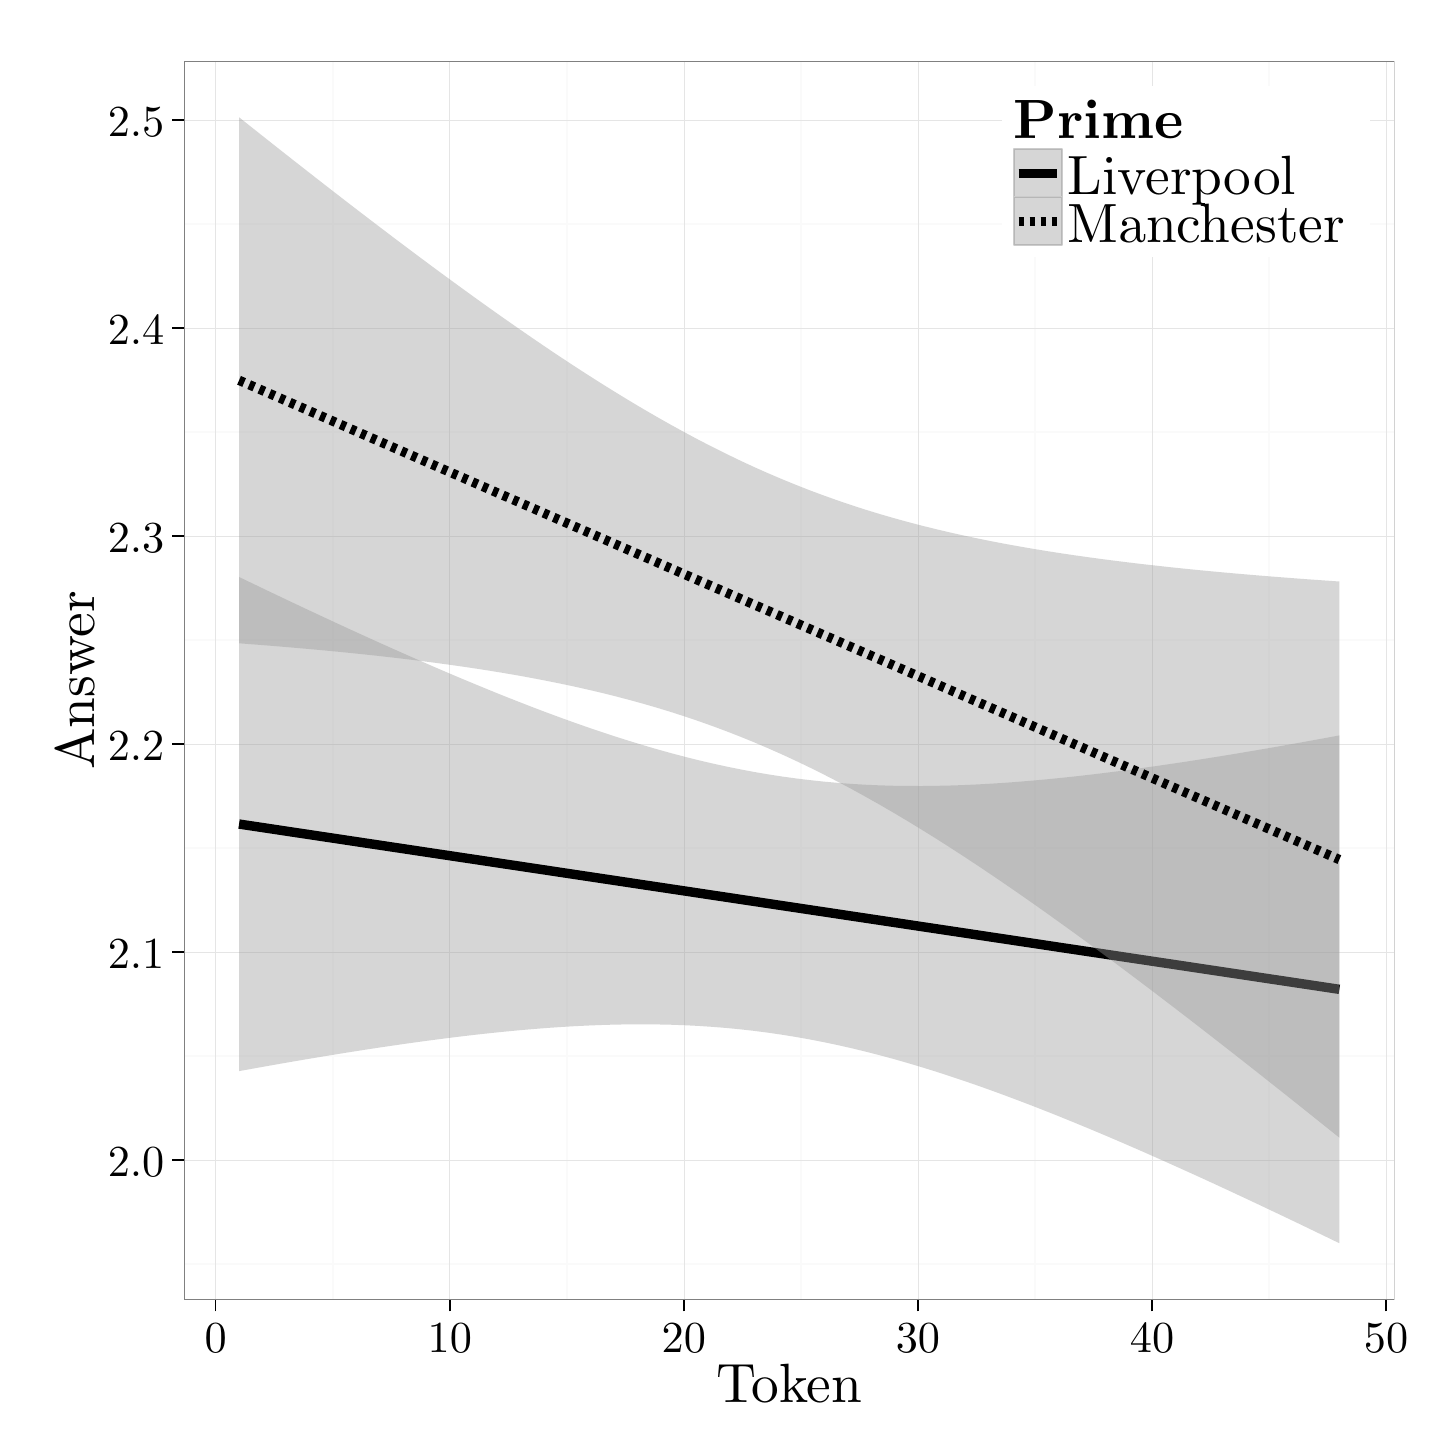 % Created by tikzDevice version 0.8.1 on 2016-02-09 02:18:41
% !TEX encoding = UTF-8 Unicode
\begin{tikzpicture}[x=1pt,y=1pt]
\definecolor{fillColor}{RGB}{255,255,255}
\path[use as bounding box,fill=fillColor,fill opacity=0.00] (0,0) rectangle (505.89,505.89);
\begin{scope}
\path[clip] (  0.00,  0.00) rectangle (505.89,505.89);
\definecolor{drawColor}{RGB}{255,255,255}
\definecolor{fillColor}{RGB}{255,255,255}

\path[draw=drawColor,line width= 0.6pt,line join=round,line cap=round,fill=fillColor] (  0.00, -0.00) rectangle (505.89,505.89);
\end{scope}
\begin{scope}
\path[clip] ( 56.50, 46.31) rectangle (493.85,493.84);
\definecolor{fillColor}{RGB}{255,255,255}

\path[fill=fillColor] ( 56.50, 46.31) rectangle (493.85,493.84);
\definecolor{drawColor}{gray}{0.98}

\path[draw=drawColor,line width= 0.6pt,line join=round] ( 56.50, 59.23) --
	(493.85, 59.23);

\path[draw=drawColor,line width= 0.6pt,line join=round] ( 56.50,134.37) --
	(493.85,134.37);

\path[draw=drawColor,line width= 0.6pt,line join=round] ( 56.50,209.51) --
	(493.85,209.51);

\path[draw=drawColor,line width= 0.6pt,line join=round] ( 56.50,284.65) --
	(493.85,284.65);

\path[draw=drawColor,line width= 0.6pt,line join=round] ( 56.50,359.79) --
	(493.85,359.79);

\path[draw=drawColor,line width= 0.6pt,line join=round] ( 56.50,434.93) --
	(493.85,434.93);

\path[draw=drawColor,line width= 0.6pt,line join=round] (110.22, 46.31) --
	(110.22,493.84);

\path[draw=drawColor,line width= 0.6pt,line join=round] (194.81, 46.31) --
	(194.81,493.84);

\path[draw=drawColor,line width= 0.6pt,line join=round] (279.40, 46.31) --
	(279.40,493.84);

\path[draw=drawColor,line width= 0.6pt,line join=round] (364.00, 46.31) --
	(364.00,493.84);

\path[draw=drawColor,line width= 0.6pt,line join=round] (448.59, 46.31) --
	(448.59,493.84);
\definecolor{drawColor}{gray}{0.90}

\path[draw=drawColor,line width= 0.2pt,line join=round] ( 56.50, 96.80) --
	(493.85, 96.80);

\path[draw=drawColor,line width= 0.2pt,line join=round] ( 56.50,171.94) --
	(493.85,171.94);

\path[draw=drawColor,line width= 0.2pt,line join=round] ( 56.50,247.08) --
	(493.85,247.08);

\path[draw=drawColor,line width= 0.2pt,line join=round] ( 56.50,322.22) --
	(493.85,322.22);

\path[draw=drawColor,line width= 0.2pt,line join=round] ( 56.50,397.36) --
	(493.85,397.36);

\path[draw=drawColor,line width= 0.2pt,line join=round] ( 56.50,472.49) --
	(493.85,472.49);

\path[draw=drawColor,line width= 0.2pt,line join=round] ( 67.92, 46.31) --
	( 67.92,493.84);

\path[draw=drawColor,line width= 0.2pt,line join=round] (152.52, 46.31) --
	(152.52,493.84);

\path[draw=drawColor,line width= 0.2pt,line join=round] (237.11, 46.31) --
	(237.11,493.84);

\path[draw=drawColor,line width= 0.2pt,line join=round] (321.70, 46.31) --
	(321.70,493.84);

\path[draw=drawColor,line width= 0.2pt,line join=round] (406.29, 46.31) --
	(406.29,493.84);

\path[draw=drawColor,line width= 0.2pt,line join=round] (490.88, 46.31) --
	(490.88,493.84);
\definecolor{fillColor}{RGB}{153,153,153}

\path[fill=fillColor,fill opacity=0.40] ( 76.38,307.40) --
	( 81.42,304.97) --
	( 86.45,302.56) --
	( 91.48,300.16) --
	( 96.51,297.78) --
	(101.55,295.41) --
	(106.58,293.06) --
	(111.61,290.72) --
	(116.64,288.40) --
	(121.68,286.10) --
	(126.71,283.82) --
	(131.74,281.56) --
	(136.78,279.32) --
	(141.81,277.11) --
	(146.84,274.92) --
	(151.87,272.76) --
	(156.91,270.63) --
	(161.94,268.54) --
	(166.97,266.47) --
	(172.00,264.44) --
	(177.04,262.45) --
	(182.07,260.49) --
	(187.10,258.58) --
	(192.13,256.72) --
	(197.17,254.90) --
	(202.20,253.13) --
	(207.23,251.42) --
	(212.27,249.76) --
	(217.30,248.17) --
	(222.33,246.63) --
	(227.36,245.16) --
	(232.40,243.76) --
	(237.43,242.43) --
	(242.46,241.17) --
	(247.49,239.99) --
	(252.53,238.89) --
	(257.56,237.87) --
	(262.59,236.92) --
	(267.63,236.06) --
	(272.66,235.28) --
	(277.69,234.59) --
	(282.72,233.98) --
	(287.76,233.44) --
	(292.79,232.99) --
	(297.82,232.62) --
	(302.85,232.32) --
	(307.89,232.10) --
	(312.92,231.95) --
	(317.95,231.88) --
	(322.98,231.86) --
	(328.02,231.92) --
	(333.05,232.03) --
	(338.08,232.20) --
	(343.12,232.43) --
	(348.15,232.71) --
	(353.18,233.03) --
	(358.21,233.41) --
	(363.25,233.83) --
	(368.28,234.29) --
	(373.31,234.79) --
	(378.34,235.32) --
	(383.38,235.89) --
	(388.41,236.49) --
	(393.44,237.12) --
	(398.48,237.78) --
	(403.51,238.47) --
	(408.54,239.18) --
	(413.57,239.92) --
	(418.61,240.67) --
	(423.64,241.45) --
	(428.67,242.25) --
	(433.70,243.06) --
	(438.74,243.90) --
	(443.77,244.75) --
	(448.80,245.61) --
	(453.84,246.49) --
	(458.87,247.38) --
	(463.90,248.29) --
	(468.93,249.21) --
	(473.97,250.14) --
	(473.97, 66.65) --
	(468.93, 69.09) --
	(463.90, 71.52) --
	(458.87, 73.94) --
	(453.84, 76.34) --
	(448.80, 78.73) --
	(443.77, 81.11) --
	(438.74, 83.47) --
	(433.70, 85.82) --
	(428.67, 88.15) --
	(423.64, 90.46) --
	(418.61, 92.74) --
	(413.57, 95.01) --
	(408.54, 97.26) --
	(403.51, 99.49) --
	(398.48,101.68) --
	(393.44,103.86) --
	(388.41,106.00) --
	(383.38,108.11) --
	(378.34,110.19) --
	(373.31,112.24) --
	(368.28,114.25) --
	(363.25,116.22) --
	(358.21,118.15) --
	(353.18,120.04) --
	(348.15,121.88) --
	(343.12,123.67) --
	(338.08,125.41) --
	(333.05,127.09) --
	(328.02,128.72) --
	(322.98,130.28) --
	(317.95,131.78) --
	(312.92,133.22) --
	(307.89,134.58) --
	(302.85,135.87) --
	(297.82,137.09) --
	(292.79,138.23) --
	(287.76,139.29) --
	(282.72,140.27) --
	(277.69,141.17) --
	(272.66,141.98) --
	(267.63,142.72) --
	(262.59,143.37) --
	(257.56,143.94) --
	(252.53,144.43) --
	(247.49,144.83) --
	(242.46,145.17) --
	(237.43,145.42) --
	(232.40,145.60) --
	(227.36,145.71) --
	(222.33,145.76) --
	(217.30,145.73) --
	(212.27,145.65) --
	(207.23,145.50) --
	(202.20,145.30) --
	(197.17,145.05) --
	(192.13,144.74) --
	(187.10,144.39) --
	(182.07,143.99) --
	(177.04,143.55) --
	(172.00,143.07) --
	(166.97,142.55) --
	(161.94,142.00) --
	(156.91,141.41) --
	(151.87,140.79) --
	(146.84,140.14) --
	(141.81,139.47) --
	(136.78,138.77) --
	(131.74,138.04) --
	(126.71,137.30) --
	(121.68,136.53) --
	(116.64,135.74) --
	(111.61,134.93) --
	(106.58,134.11) --
	(101.55,133.27) --
	( 96.51,132.41) --
	( 91.48,131.54) --
	( 86.45,130.65) --
	( 81.42,129.75) --
	( 76.38,128.84) --
	cycle;
\definecolor{drawColor}{RGB}{0,0,0}

\path[draw=drawColor,line width= 3.4pt,line join=round] ( 76.38,218.12) --
	( 81.42,217.36) --
	( 86.45,216.61) --
	( 91.48,215.85) --
	( 96.51,215.09) --
	(101.55,214.34) --
	(106.58,213.58) --
	(111.61,212.83) --
	(116.64,212.07) --
	(121.68,211.31) --
	(126.71,210.56) --
	(131.74,209.80) --
	(136.78,209.05) --
	(141.81,208.29) --
	(146.84,207.53) --
	(151.87,206.78) --
	(156.91,206.02) --
	(161.94,205.27) --
	(166.97,204.51) --
	(172.00,203.75) --
	(177.04,203.00) --
	(182.07,202.24) --
	(187.10,201.49) --
	(192.13,200.73) --
	(197.17,199.97) --
	(202.20,199.22) --
	(207.23,198.46) --
	(212.27,197.71) --
	(217.30,196.95) --
	(222.33,196.19) --
	(227.36,195.44) --
	(232.40,194.68) --
	(237.43,193.93) --
	(242.46,193.17) --
	(247.49,192.41) --
	(252.53,191.66) --
	(257.56,190.90) --
	(262.59,190.15) --
	(267.63,189.39) --
	(272.66,188.63) --
	(277.69,187.88) --
	(282.72,187.12) --
	(287.76,186.37) --
	(292.79,185.61) --
	(297.82,184.85) --
	(302.85,184.10) --
	(307.89,183.34) --
	(312.92,182.59) --
	(317.95,181.83) --
	(322.98,181.07) --
	(328.02,180.32) --
	(333.05,179.56) --
	(338.08,178.81) --
	(343.12,178.05) --
	(348.15,177.29) --
	(353.18,176.54) --
	(358.21,175.78) --
	(363.25,175.03) --
	(368.28,174.27) --
	(373.31,173.51) --
	(378.34,172.76) --
	(383.38,172.00) --
	(388.41,171.25) --
	(393.44,170.49) --
	(398.48,169.73) --
	(403.51,168.98) --
	(408.54,168.22) --
	(413.57,167.47) --
	(418.61,166.71) --
	(423.64,165.95) --
	(428.67,165.20) --
	(433.70,164.44) --
	(438.74,163.69) --
	(443.77,162.93) --
	(448.80,162.17) --
	(453.84,161.42) --
	(458.87,160.66) --
	(463.90,159.91) --
	(468.93,159.15) --
	(473.97,158.39);

\path[fill=fillColor,fill opacity=0.40] ( 76.38,473.50) --
	( 81.42,469.50) --
	( 86.45,465.51) --
	( 91.48,461.54) --
	( 96.51,457.58) --
	(101.55,453.64) --
	(106.58,449.71) --
	(111.61,445.81) --
	(116.64,441.92) --
	(121.68,438.06) --
	(126.71,434.22) --
	(131.74,430.40) --
	(136.78,426.61) --
	(141.81,422.84) --
	(146.84,419.10) --
	(151.87,415.40) --
	(156.91,411.73) --
	(161.94,408.09) --
	(166.97,404.49) --
	(172.00,400.93) --
	(177.04,397.41) --
	(182.07,393.94) --
	(187.10,390.51) --
	(192.13,387.14) --
	(197.17,383.82) --
	(202.20,380.56) --
	(207.23,377.36) --
	(212.27,374.23) --
	(217.30,371.16) --
	(222.33,368.16) --
	(227.36,365.24) --
	(232.40,362.39) --
	(237.43,359.63) --
	(242.46,356.94) --
	(247.49,354.35) --
	(252.53,351.84) --
	(257.56,349.41) --
	(262.59,347.08) --
	(267.63,344.84) --
	(272.66,342.70) --
	(277.69,340.64) --
	(282.72,338.67) --
	(287.76,336.80) --
	(292.79,335.01) --
	(297.82,333.30) --
	(302.85,331.68) --
	(307.89,330.14) --
	(312.92,328.68) --
	(317.95,327.29) --
	(322.98,325.97) --
	(328.02,324.72) --
	(333.05,323.53) --
	(338.08,322.40) --
	(343.12,321.34) --
	(348.15,320.32) --
	(353.18,319.36) --
	(358.21,318.45) --
	(363.25,317.58) --
	(368.28,316.75) --
	(373.31,315.97) --
	(378.34,315.22) --
	(383.38,314.51) --
	(388.41,313.83) --
	(393.44,313.18) --
	(398.48,312.56) --
	(403.51,311.96) --
	(408.54,311.40) --
	(413.57,310.85) --
	(418.61,310.33) --
	(423.64,309.83) --
	(428.67,309.35) --
	(433.70,308.89) --
	(438.74,308.45) --
	(443.77,308.02) --
	(448.80,307.61) --
	(453.84,307.22) --
	(458.87,306.83) --
	(463.90,306.46) --
	(468.93,306.11) --
	(473.97,305.76) --
	(473.97,104.79) --
	(468.93,108.83) --
	(463.90,112.86) --
	(458.87,116.87) --
	(453.84,120.87) --
	(448.80,124.86) --
	(443.77,128.84) --
	(438.74,132.79) --
	(433.70,136.73) --
	(428.67,140.66) --
	(423.64,144.56) --
	(418.61,148.45) --
	(413.57,152.31) --
	(408.54,156.15) --
	(403.51,159.97) --
	(398.48,163.76) --
	(393.44,167.53) --
	(388.41,171.26) --
	(383.38,174.97) --
	(378.34,178.64) --
	(373.31,182.27) --
	(368.28,185.87) --
	(363.25,189.43) --
	(358.21,192.95) --
	(353.18,196.42) --
	(348.15,199.84) --
	(343.12,203.21) --
	(338.08,206.53) --
	(333.05,209.79) --
	(328.02,212.99) --
	(322.98,216.12) --
	(317.95,219.19) --
	(312.92,222.18) --
	(307.89,225.10) --
	(302.85,227.94) --
	(297.82,230.71) --
	(292.79,233.39) --
	(287.76,235.98) --
	(282.72,238.49) --
	(277.69,240.91) --
	(272.66,243.24) --
	(267.63,245.47) --
	(262.59,247.62) --
	(257.56,249.67) --
	(252.53,251.63) --
	(247.49,253.51) --
	(242.46,255.30) --
	(237.43,257.00) --
	(232.40,258.62) --
	(227.36,260.16) --
	(222.33,261.62) --
	(217.30,263.00) --
	(212.27,264.32) --
	(207.23,265.57) --
	(202.20,266.75) --
	(197.17,267.88) --
	(192.13,268.94) --
	(187.10,269.95) --
	(182.07,270.91) --
	(177.04,271.83) --
	(172.00,272.69) --
	(166.97,273.52) --
	(161.94,274.30) --
	(156.91,275.05) --
	(151.87,275.76) --
	(146.84,276.44) --
	(141.81,277.09) --
	(136.78,277.71) --
	(131.74,278.30) --
	(126.71,278.87) --
	(121.68,279.41) --
	(116.64,279.93) --
	(111.61,280.43) --
	(106.58,280.91) --
	(101.55,281.37) --
	( 96.51,281.81) --
	( 91.48,282.24) --
	( 86.45,282.65) --
	( 81.42,283.04) --
	( 76.38,283.43) --
	cycle;

\path[draw=drawColor,line width= 3.4pt,dash pattern=on 2pt off 2pt ,line join=round] ( 76.38,378.46) --
	( 81.42,376.27) --
	( 86.45,374.08) --
	( 91.48,371.89) --
	( 96.51,369.69) --
	(101.55,367.50) --
	(106.58,365.31) --
	(111.61,363.12) --
	(116.64,360.93) --
	(121.68,358.73) --
	(126.71,356.54) --
	(131.74,354.35) --
	(136.78,352.16) --
	(141.81,349.96) --
	(146.84,347.77) --
	(151.87,345.58) --
	(156.91,343.39) --
	(161.94,341.20) --
	(166.97,339.00) --
	(172.00,336.81) --
	(177.04,334.62) --
	(182.07,332.43) --
	(187.10,330.23) --
	(192.13,328.04) --
	(197.17,325.85) --
	(202.20,323.66) --
	(207.23,321.47) --
	(212.27,319.27) --
	(217.30,317.08) --
	(222.33,314.89) --
	(227.36,312.70) --
	(232.40,310.50) --
	(237.43,308.31) --
	(242.46,306.12) --
	(247.49,303.93) --
	(252.53,301.73) --
	(257.56,299.54) --
	(262.59,297.35) --
	(267.63,295.16) --
	(272.66,292.97) --
	(277.69,290.77) --
	(282.72,288.58) --
	(287.76,286.39) --
	(292.79,284.20) --
	(297.82,282.00) --
	(302.85,279.81) --
	(307.89,277.62) --
	(312.92,275.43) --
	(317.95,273.24) --
	(322.98,271.04) --
	(328.02,268.85) --
	(333.05,266.66) --
	(338.08,264.47) --
	(343.12,262.27) --
	(348.15,260.08) --
	(353.18,257.89) --
	(358.21,255.70) --
	(363.25,253.51) --
	(368.28,251.31) --
	(373.31,249.12) --
	(378.34,246.93) --
	(383.38,244.74) --
	(388.41,242.54) --
	(393.44,240.35) --
	(398.48,238.16) --
	(403.51,235.97) --
	(408.54,233.77) --
	(413.57,231.58) --
	(418.61,229.39) --
	(423.64,227.20) --
	(428.67,225.01) --
	(433.70,222.81) --
	(438.74,220.62) --
	(443.77,218.43) --
	(448.80,216.24) --
	(453.84,214.04) --
	(458.87,211.85) --
	(463.90,209.66) --
	(468.93,207.47) --
	(473.97,205.28);
\definecolor{drawColor}{gray}{0.50}

\path[draw=drawColor,line width= 0.6pt,line join=round,line cap=round] ( 56.50, 46.31) rectangle (493.85,493.84);
\end{scope}
\begin{scope}
\path[clip] (  0.00,  0.00) rectangle (505.89,505.89);
\definecolor{drawColor}{RGB}{0,0,0}

\node[text=drawColor,anchor=base east,inner sep=0pt, outer sep=0pt, scale=  1.60] at ( 49.39, 90.77) {2.0};

\node[text=drawColor,anchor=base east,inner sep=0pt, outer sep=0pt, scale=  1.60] at ( 49.39,165.91) {2.1};

\node[text=drawColor,anchor=base east,inner sep=0pt, outer sep=0pt, scale=  1.60] at ( 49.39,241.05) {2.2};

\node[text=drawColor,anchor=base east,inner sep=0pt, outer sep=0pt, scale=  1.60] at ( 49.39,316.18) {2.3};

\node[text=drawColor,anchor=base east,inner sep=0pt, outer sep=0pt, scale=  1.60] at ( 49.39,391.32) {2.4};

\node[text=drawColor,anchor=base east,inner sep=0pt, outer sep=0pt, scale=  1.60] at ( 49.39,466.46) {2.5};
\end{scope}
\begin{scope}
\path[clip] (  0.00,  0.00) rectangle (505.89,505.89);
\definecolor{drawColor}{RGB}{0,0,0}

\path[draw=drawColor,line width= 0.6pt,line join=round] ( 52.24, 96.80) --
	( 56.50, 96.80);

\path[draw=drawColor,line width= 0.6pt,line join=round] ( 52.24,171.94) --
	( 56.50,171.94);

\path[draw=drawColor,line width= 0.6pt,line join=round] ( 52.24,247.08) --
	( 56.50,247.08);

\path[draw=drawColor,line width= 0.6pt,line join=round] ( 52.24,322.22) --
	( 56.50,322.22);

\path[draw=drawColor,line width= 0.6pt,line join=round] ( 52.24,397.36) --
	( 56.50,397.36);

\path[draw=drawColor,line width= 0.6pt,line join=round] ( 52.24,472.49) --
	( 56.50,472.49);
\end{scope}
\begin{scope}
\path[clip] (  0.00,  0.00) rectangle (505.89,505.89);
\definecolor{drawColor}{RGB}{0,0,0}

\path[draw=drawColor,line width= 0.6pt,line join=round] ( 67.92, 42.04) --
	( 67.92, 46.31);

\path[draw=drawColor,line width= 0.6pt,line join=round] (152.52, 42.04) --
	(152.52, 46.31);

\path[draw=drawColor,line width= 0.6pt,line join=round] (237.11, 42.04) --
	(237.11, 46.31);

\path[draw=drawColor,line width= 0.6pt,line join=round] (321.70, 42.04) --
	(321.70, 46.31);

\path[draw=drawColor,line width= 0.6pt,line join=round] (406.29, 42.04) --
	(406.29, 46.31);

\path[draw=drawColor,line width= 0.6pt,line join=round] (490.88, 42.04) --
	(490.88, 46.31);
\end{scope}
\begin{scope}
\path[clip] (  0.00,  0.00) rectangle (505.89,505.89);
\definecolor{drawColor}{RGB}{0,0,0}

\node[text=drawColor,anchor=base,inner sep=0pt, outer sep=0pt, scale=  1.60] at ( 67.92, 27.13) {0};

\node[text=drawColor,anchor=base,inner sep=0pt, outer sep=0pt, scale=  1.60] at (152.52, 27.13) {10};

\node[text=drawColor,anchor=base,inner sep=0pt, outer sep=0pt, scale=  1.60] at (237.11, 27.13) {20};

\node[text=drawColor,anchor=base,inner sep=0pt, outer sep=0pt, scale=  1.60] at (321.70, 27.13) {30};

\node[text=drawColor,anchor=base,inner sep=0pt, outer sep=0pt, scale=  1.60] at (406.29, 27.13) {40};

\node[text=drawColor,anchor=base,inner sep=0pt, outer sep=0pt, scale=  1.60] at (490.88, 27.13) {50};
\end{scope}
\begin{scope}
\path[clip] (  0.00,  0.00) rectangle (505.89,505.89);
\definecolor{drawColor}{RGB}{0,0,0}

\node[text=drawColor,anchor=base,inner sep=0pt, outer sep=0pt, scale=  2.00] at (275.17,  9.03) {Token};
\end{scope}
\begin{scope}
\path[clip] (  0.00,  0.00) rectangle (505.89,505.89);
\definecolor{drawColor}{RGB}{0,0,0}

\node[text=drawColor,rotate= 90.00,anchor=base,inner sep=0pt, outer sep=0pt, scale=  2.00] at ( 24.12,270.08) {Answer};
\end{scope}
\begin{scope}
\path[clip] (  0.00,  0.00) rectangle (505.89,505.89);
\definecolor{fillColor}{RGB}{255,255,255}

\path[fill=fillColor] (352.06,423.00) rectangle (484.98,484.98);
\end{scope}
\begin{scope}
\path[clip] (  0.00,  0.00) rectangle (505.89,505.89);
\definecolor{drawColor}{RGB}{0,0,0}

\node[text=drawColor,anchor=base west,inner sep=0pt, outer sep=0pt, scale=  2.00] at (356.32,465.96) {\bfseries Prime};
\end{scope}
\begin{scope}
\path[clip] (  0.00,  0.00) rectangle (505.89,505.89);
\definecolor{drawColor}{gray}{0.80}
\definecolor{fillColor}{RGB}{255,255,255}

\path[draw=drawColor,line width= 0.6pt,line join=round,line cap=round,fill=fillColor] (356.32,444.61) rectangle (373.67,461.96);
\end{scope}
\begin{scope}
\path[clip] (  0.00,  0.00) rectangle (505.89,505.89);
\definecolor{fillColor}{RGB}{153,153,153}

\path[fill=fillColor,fill opacity=0.40] (356.32,444.61) rectangle (373.67,461.96);
\definecolor{drawColor}{RGB}{0,0,0}

\path[draw=drawColor,line width= 3.4pt,line join=round] (358.06,453.29) -- (371.93,453.29);
\end{scope}
\begin{scope}
\path[clip] (  0.00,  0.00) rectangle (505.89,505.89);
\definecolor{drawColor}{gray}{0.80}
\definecolor{fillColor}{RGB}{255,255,255}

\path[draw=drawColor,line width= 0.6pt,line join=round,line cap=round,fill=fillColor] (356.32,427.27) rectangle (373.67,444.61);
\end{scope}
\begin{scope}
\path[clip] (  0.00,  0.00) rectangle (505.89,505.89);
\definecolor{fillColor}{RGB}{153,153,153}

\path[fill=fillColor,fill opacity=0.40] (356.32,427.27) rectangle (373.67,444.61);
\definecolor{drawColor}{RGB}{0,0,0}

\path[draw=drawColor,line width= 3.4pt,dash pattern=on 2pt off 2pt ,line join=round] (358.06,435.94) -- (371.93,435.94);
\end{scope}
\begin{scope}
\path[clip] (  0.00,  0.00) rectangle (505.89,505.89);
\definecolor{drawColor}{RGB}{0,0,0}

\node[text=drawColor,anchor=base west,inner sep=0pt, outer sep=0pt, scale=  2.00] at (375.84,445.75) {Liverpool};
\end{scope}
\begin{scope}
\path[clip] (  0.00,  0.00) rectangle (505.89,505.89);
\definecolor{drawColor}{RGB}{0,0,0}

\node[text=drawColor,anchor=base west,inner sep=0pt, outer sep=0pt, scale=  2.00] at (375.84,428.40) {Manchester};
\end{scope}
\end{tikzpicture}
